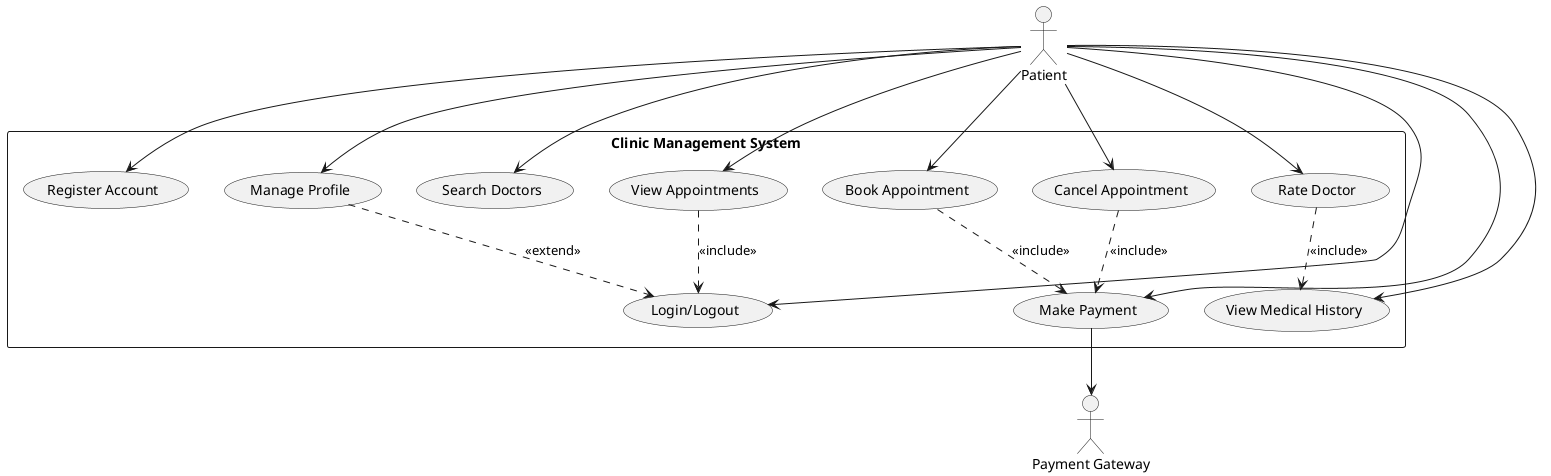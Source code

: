 @startuml
    top to bottom direction

actor Patient
actor "Payment Gateway" as PG

rectangle "Clinic Management System" {
  usecase "Register Account" as UC1
  usecase "Login/Logout" as UC2
  usecase "Manage Profile" as UC3
  usecase "Search Doctors" as UC4
  usecase "Book Appointment" as UC5
  usecase "View Appointments" as UC6
  usecase "Cancel Appointment" as UC7
  usecase "Make Payment" as UC8
  usecase "Rate Doctor" as UC9
  usecase "View Medical History" as UC10
}

Patient --> UC1
Patient --> UC2
Patient --> UC3
Patient --> UC4
Patient --> UC5
Patient --> UC6
Patient --> UC7
Patient --> UC8
Patient --> UC9
Patient --> UC10

UC3 ..> UC2 : <<extend>>
UC5 ..> UC8 : <<include>>
UC7 ..> UC8 : <<include>>
UC6 ..> UC2 : <<include>>
UC9 ..> UC10 : <<include>>

UC8 --> PG

@enduml 